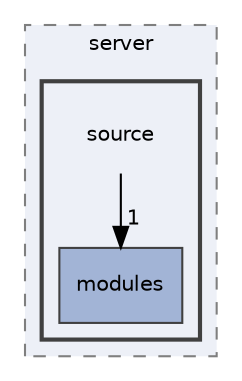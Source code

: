 digraph "/home/student/Документы/mamelin/server/source"
{
 // LATEX_PDF_SIZE
  edge [fontname="Helvetica",fontsize="10",labelfontname="Helvetica",labelfontsize="10"];
  node [fontname="Helvetica",fontsize="10",shape=record];
  compound=true
  subgraph clusterdir_faa9984fdeeeb3eead275b7a90d2f630 {
    graph [ bgcolor="#edf0f7", pencolor="grey50", style="filled,dashed,", label="server", fontname="Helvetica", fontsize="10", URL="dir_faa9984fdeeeb3eead275b7a90d2f630.html"]
  subgraph clusterdir_22fb07c32903deae4bcae239e40eaa4b {
    graph [ bgcolor="#edf0f7", pencolor="grey25", style="filled,bold,", label="", fontname="Helvetica", fontsize="10", URL="dir_22fb07c32903deae4bcae239e40eaa4b.html"]
    dir_22fb07c32903deae4bcae239e40eaa4b [shape=plaintext, label="source"];
  dir_5f9c566b68d3a44c25bbab949dc0adc2 [shape=box, label="modules", style="filled,", fillcolor="#a2b4d6", color="grey25", URL="dir_5f9c566b68d3a44c25bbab949dc0adc2.html"];
  }
  }
  dir_22fb07c32903deae4bcae239e40eaa4b->dir_5f9c566b68d3a44c25bbab949dc0adc2 [headlabel="1", labeldistance=1.5 headhref="dir_000004_000002.html"];
}
